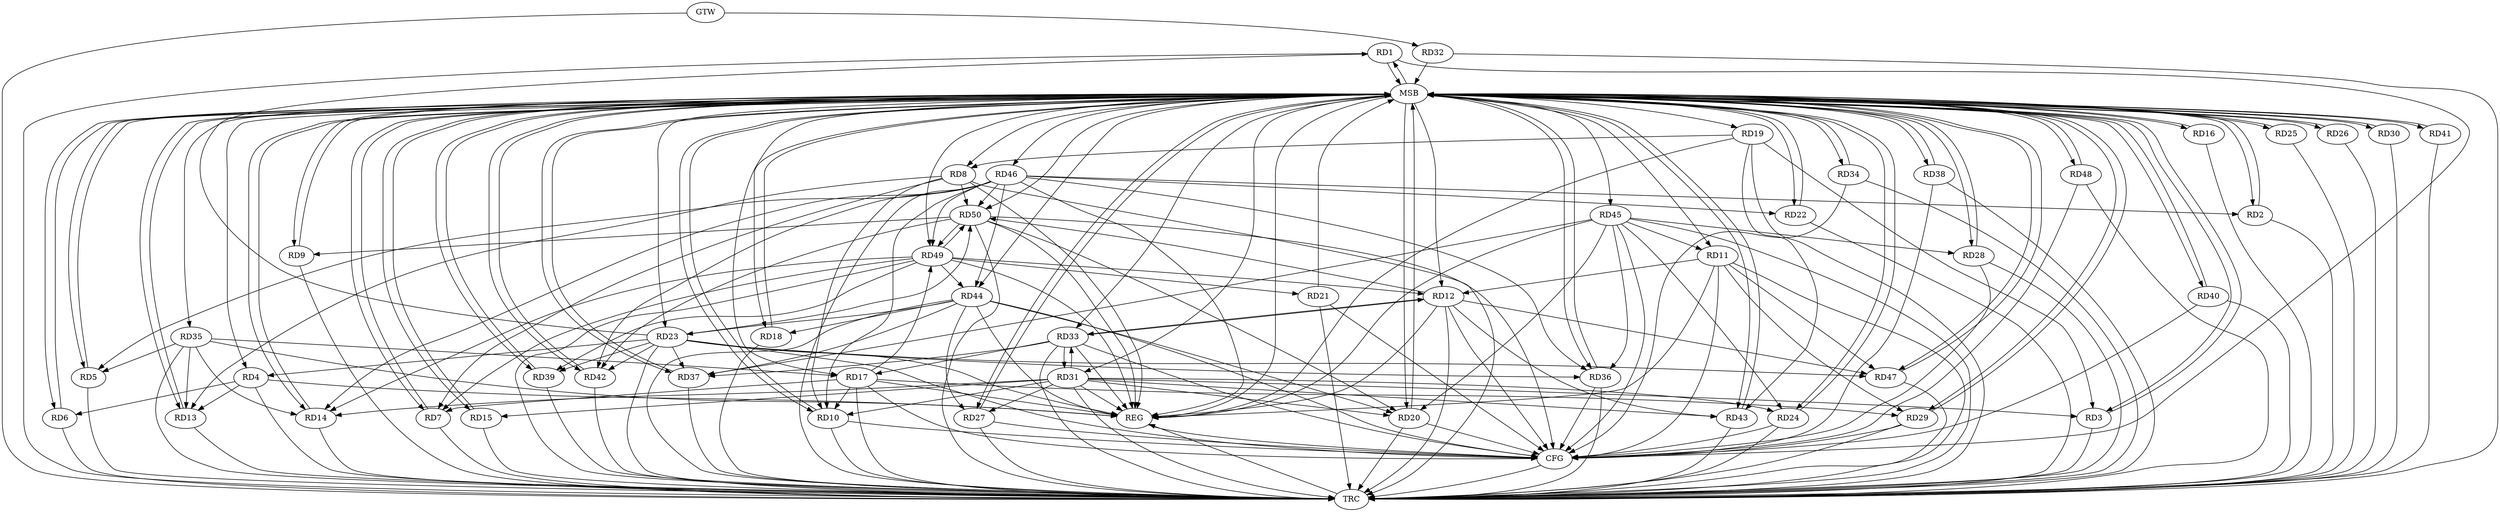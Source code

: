 strict digraph G {
  RD1 [ label="RD1" ];
  RD2 [ label="RD2" ];
  RD3 [ label="RD3" ];
  RD4 [ label="RD4" ];
  RD5 [ label="RD5" ];
  RD6 [ label="RD6" ];
  RD7 [ label="RD7" ];
  RD8 [ label="RD8" ];
  RD9 [ label="RD9" ];
  RD10 [ label="RD10" ];
  RD11 [ label="RD11" ];
  RD12 [ label="RD12" ];
  RD13 [ label="RD13" ];
  RD14 [ label="RD14" ];
  RD15 [ label="RD15" ];
  RD16 [ label="RD16" ];
  RD17 [ label="RD17" ];
  RD18 [ label="RD18" ];
  RD19 [ label="RD19" ];
  RD20 [ label="RD20" ];
  RD21 [ label="RD21" ];
  RD22 [ label="RD22" ];
  RD23 [ label="RD23" ];
  RD24 [ label="RD24" ];
  RD25 [ label="RD25" ];
  RD26 [ label="RD26" ];
  RD27 [ label="RD27" ];
  RD28 [ label="RD28" ];
  RD29 [ label="RD29" ];
  RD30 [ label="RD30" ];
  RD31 [ label="RD31" ];
  RD32 [ label="RD32" ];
  RD33 [ label="RD33" ];
  RD34 [ label="RD34" ];
  RD35 [ label="RD35" ];
  RD36 [ label="RD36" ];
  RD37 [ label="RD37" ];
  RD38 [ label="RD38" ];
  RD39 [ label="RD39" ];
  RD40 [ label="RD40" ];
  RD41 [ label="RD41" ];
  RD42 [ label="RD42" ];
  RD43 [ label="RD43" ];
  RD44 [ label="RD44" ];
  RD45 [ label="RD45" ];
  RD46 [ label="RD46" ];
  RD47 [ label="RD47" ];
  RD48 [ label="RD48" ];
  RD49 [ label="RD49" ];
  RD50 [ label="RD50" ];
  GTW [ label="GTW" ];
  REG [ label="REG" ];
  MSB [ label="MSB" ];
  CFG [ label="CFG" ];
  TRC [ label="TRC" ];
  RD23 -> RD1;
  RD46 -> RD2;
  RD19 -> RD3;
  RD31 -> RD3;
  RD4 -> RD6;
  RD4 -> RD13;
  RD23 -> RD4;
  RD35 -> RD5;
  RD46 -> RD5;
  RD8 -> RD7;
  RD17 -> RD7;
  RD49 -> RD7;
  RD8 -> RD10;
  RD8 -> RD13;
  RD19 -> RD8;
  RD8 -> RD50;
  RD50 -> RD9;
  RD17 -> RD10;
  RD31 -> RD10;
  RD46 -> RD10;
  RD11 -> RD12;
  RD11 -> RD29;
  RD45 -> RD11;
  RD11 -> RD47;
  RD12 -> RD33;
  RD33 -> RD12;
  RD12 -> RD43;
  RD12 -> RD47;
  RD49 -> RD12;
  RD12 -> RD50;
  RD35 -> RD13;
  RD31 -> RD14;
  RD35 -> RD14;
  RD46 -> RD14;
  RD49 -> RD14;
  RD31 -> RD15;
  RD17 -> RD29;
  RD33 -> RD17;
  RD35 -> RD17;
  RD17 -> RD49;
  RD44 -> RD18;
  RD19 -> RD43;
  RD31 -> RD20;
  RD44 -> RD20;
  RD45 -> RD20;
  RD50 -> RD20;
  RD49 -> RD21;
  RD46 -> RD22;
  RD23 -> RD36;
  RD23 -> RD37;
  RD23 -> RD39;
  RD23 -> RD42;
  RD44 -> RD23;
  RD23 -> RD47;
  RD23 -> RD50;
  RD31 -> RD24;
  RD45 -> RD24;
  RD31 -> RD27;
  RD44 -> RD27;
  RD45 -> RD28;
  RD31 -> RD33;
  RD33 -> RD31;
  RD31 -> RD43;
  RD33 -> RD37;
  RD45 -> RD36;
  RD46 -> RD36;
  RD44 -> RD37;
  RD45 -> RD37;
  RD49 -> RD39;
  RD46 -> RD42;
  RD50 -> RD42;
  RD46 -> RD44;
  RD49 -> RD44;
  RD46 -> RD49;
  RD46 -> RD50;
  RD49 -> RD50;
  RD50 -> RD49;
  GTW -> RD32;
  RD4 -> REG;
  RD8 -> REG;
  RD11 -> REG;
  RD12 -> REG;
  RD17 -> REG;
  RD19 -> REG;
  RD23 -> REG;
  RD31 -> REG;
  RD33 -> REG;
  RD35 -> REG;
  RD44 -> REG;
  RD45 -> REG;
  RD46 -> REG;
  RD49 -> REG;
  RD50 -> REG;
  RD1 -> MSB;
  MSB -> RD6;
  MSB -> RD9;
  MSB -> RD13;
  MSB -> RD19;
  MSB -> RD39;
  MSB -> REG;
  RD2 -> MSB;
  MSB -> RD4;
  MSB -> RD11;
  MSB -> RD14;
  MSB -> RD15;
  MSB -> RD26;
  MSB -> RD27;
  MSB -> RD35;
  MSB -> RD42;
  RD3 -> MSB;
  MSB -> RD10;
  MSB -> RD17;
  MSB -> RD24;
  MSB -> RD41;
  MSB -> RD43;
  MSB -> RD48;
  RD5 -> MSB;
  MSB -> RD25;
  MSB -> RD33;
  MSB -> RD34;
  MSB -> RD40;
  RD6 -> MSB;
  MSB -> RD30;
  MSB -> RD38;
  MSB -> RD46;
  RD7 -> MSB;
  RD9 -> MSB;
  MSB -> RD2;
  MSB -> RD7;
  RD10 -> MSB;
  MSB -> RD8;
  MSB -> RD18;
  MSB -> RD37;
  RD13 -> MSB;
  MSB -> RD28;
  RD14 -> MSB;
  MSB -> RD3;
  MSB -> RD12;
  MSB -> RD50;
  RD15 -> MSB;
  RD16 -> MSB;
  MSB -> RD31;
  MSB -> RD45;
  RD18 -> MSB;
  MSB -> RD47;
  RD20 -> MSB;
  MSB -> RD23;
  RD21 -> MSB;
  MSB -> RD1;
  RD22 -> MSB;
  MSB -> RD36;
  MSB -> RD44;
  RD24 -> MSB;
  MSB -> RD22;
  RD25 -> MSB;
  RD26 -> MSB;
  MSB -> RD29;
  RD27 -> MSB;
  RD28 -> MSB;
  MSB -> RD16;
  RD29 -> MSB;
  RD30 -> MSB;
  RD32 -> MSB;
  MSB -> RD49;
  RD34 -> MSB;
  RD36 -> MSB;
  RD37 -> MSB;
  RD38 -> MSB;
  MSB -> RD20;
  RD39 -> MSB;
  MSB -> RD5;
  RD40 -> MSB;
  RD41 -> MSB;
  RD42 -> MSB;
  RD43 -> MSB;
  RD47 -> MSB;
  RD48 -> MSB;
  RD27 -> CFG;
  RD29 -> CFG;
  RD17 -> CFG;
  RD24 -> CFG;
  RD11 -> CFG;
  RD38 -> CFG;
  RD28 -> CFG;
  RD1 -> CFG;
  RD10 -> CFG;
  RD23 -> CFG;
  RD48 -> CFG;
  RD44 -> CFG;
  RD36 -> CFG;
  RD20 -> CFG;
  RD33 -> CFG;
  RD40 -> CFG;
  RD45 -> CFG;
  RD21 -> CFG;
  RD50 -> CFG;
  RD12 -> CFG;
  RD34 -> CFG;
  REG -> CFG;
  RD1 -> TRC;
  RD2 -> TRC;
  RD3 -> TRC;
  RD4 -> TRC;
  RD5 -> TRC;
  RD6 -> TRC;
  RD7 -> TRC;
  RD8 -> TRC;
  RD9 -> TRC;
  RD10 -> TRC;
  RD11 -> TRC;
  RD12 -> TRC;
  RD13 -> TRC;
  RD14 -> TRC;
  RD15 -> TRC;
  RD16 -> TRC;
  RD17 -> TRC;
  RD18 -> TRC;
  RD19 -> TRC;
  RD20 -> TRC;
  RD21 -> TRC;
  RD22 -> TRC;
  RD23 -> TRC;
  RD24 -> TRC;
  RD25 -> TRC;
  RD26 -> TRC;
  RD27 -> TRC;
  RD28 -> TRC;
  RD29 -> TRC;
  RD30 -> TRC;
  RD31 -> TRC;
  RD32 -> TRC;
  RD33 -> TRC;
  RD34 -> TRC;
  RD35 -> TRC;
  RD36 -> TRC;
  RD37 -> TRC;
  RD38 -> TRC;
  RD39 -> TRC;
  RD40 -> TRC;
  RD41 -> TRC;
  RD42 -> TRC;
  RD43 -> TRC;
  RD44 -> TRC;
  RD45 -> TRC;
  RD46 -> TRC;
  RD47 -> TRC;
  RD48 -> TRC;
  RD49 -> TRC;
  RD50 -> TRC;
  GTW -> TRC;
  CFG -> TRC;
  TRC -> REG;
}
